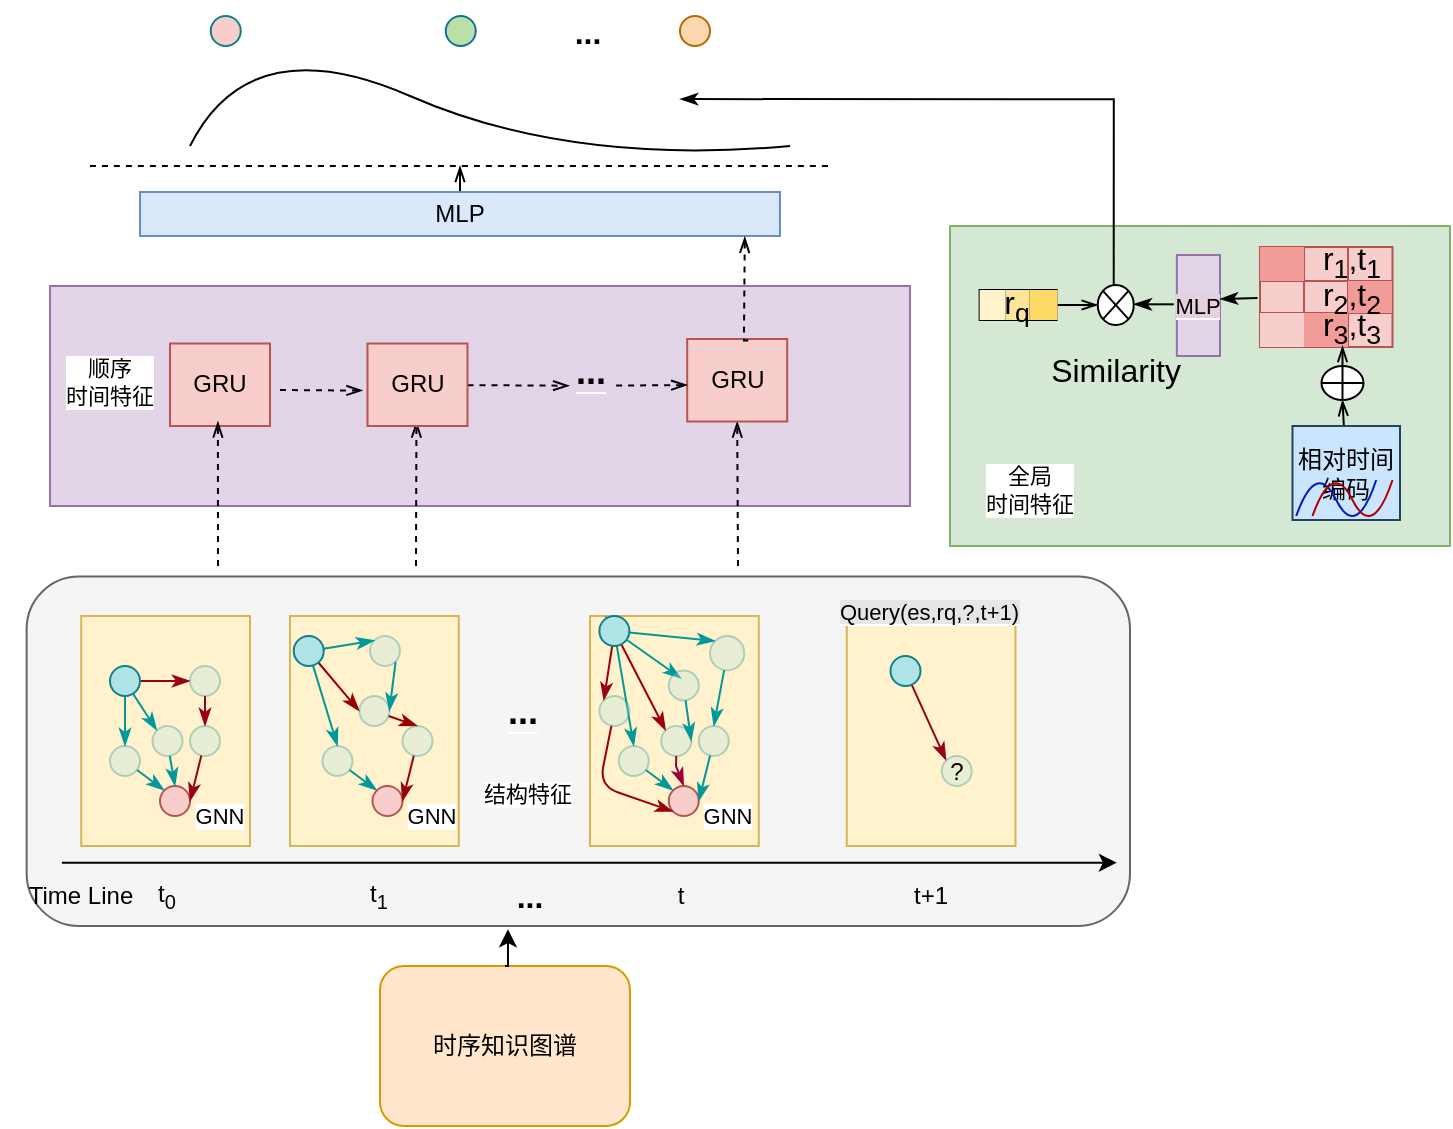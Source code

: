 <mxfile version="24.4.4" type="github">
  <diagram name="第 1 页" id="sSzg4yru0V2jtsQIOEy3">
    <mxGraphModel dx="2469" dy="1822" grid="1" gridSize="10" guides="1" tooltips="1" connect="1" arrows="1" fold="1" page="1" pageScale="1" pageWidth="827" pageHeight="1169" math="1" shadow="0">
      <root>
        <mxCell id="0" />
        <mxCell id="1" parent="0" />
        <mxCell id="cyQuYEc-j8L6qHEdlNLq-74" value="" style="rounded=0;whiteSpace=wrap;html=1;fontFamily=Helvetica;fontSize=11;labelBackgroundColor=default;fillColor=#d5e8d4;strokeColor=#82b366;" vertex="1" parent="1">
          <mxGeometry x="-700" y="-980" width="250" height="160" as="geometry" />
        </mxCell>
        <mxCell id="vXr8q9D6EJ9TZyVOwcwj-198" value="" style="rounded=1;whiteSpace=wrap;html=1;fontFamily=Helvetica;fontSize=11;labelBackgroundColor=default;strokeColor=#666666;fillColor=#f5f5f5;fontColor=#333333;" parent="1" vertex="1">
          <mxGeometry x="-1161.68" y="-804.69" width="551.68" height="174.69" as="geometry" />
        </mxCell>
        <mxCell id="vXr8q9D6EJ9TZyVOwcwj-55" value="时序知识图谱" style="rounded=1;whiteSpace=wrap;html=1;fillColor=#ffe6cc;strokeColor=#d79b00;" parent="1" vertex="1">
          <mxGeometry x="-985" y="-610" width="125" height="80" as="geometry" />
        </mxCell>
        <mxCell id="vXr8q9D6EJ9TZyVOwcwj-59" value="" style="rounded=0;whiteSpace=wrap;html=1;fillColor=#fff2cc;strokeColor=#d6b656;" parent="1" vertex="1">
          <mxGeometry x="-1134.38" y="-785" width="84.38" height="115" as="geometry" />
        </mxCell>
        <mxCell id="vXr8q9D6EJ9TZyVOwcwj-67" style="edgeStyle=orthogonalEdgeStyle;curved=1;rounded=0;orthogonalLoop=1;jettySize=auto;html=1;entryX=0.5;entryY=0;entryDx=0;entryDy=0;strokeColor=#009999;endArrow=classicThin;endFill=1;" parent="1" source="vXr8q9D6EJ9TZyVOwcwj-60" target="vXr8q9D6EJ9TZyVOwcwj-65" edge="1">
          <mxGeometry relative="1" as="geometry" />
        </mxCell>
        <mxCell id="vXr8q9D6EJ9TZyVOwcwj-73" style="edgeStyle=orthogonalEdgeStyle;curved=1;rounded=0;orthogonalLoop=1;jettySize=auto;html=1;entryX=0;entryY=0.5;entryDx=0;entryDy=0;strokeColor=#990017;align=center;verticalAlign=middle;fontFamily=Helvetica;fontSize=11;fontColor=default;labelBackgroundColor=default;endArrow=classicThin;endFill=1;" parent="1" source="vXr8q9D6EJ9TZyVOwcwj-60" target="vXr8q9D6EJ9TZyVOwcwj-64" edge="1">
          <mxGeometry relative="1" as="geometry" />
        </mxCell>
        <mxCell id="vXr8q9D6EJ9TZyVOwcwj-77" style="rounded=0;orthogonalLoop=1;jettySize=auto;html=1;entryX=0;entryY=0;entryDx=0;entryDy=0;strokeColor=#009999;align=center;verticalAlign=middle;fontFamily=Helvetica;fontSize=11;fontColor=default;labelBackgroundColor=default;endArrow=classicThin;endFill=1;" parent="1" source="vXr8q9D6EJ9TZyVOwcwj-60" target="vXr8q9D6EJ9TZyVOwcwj-76" edge="1">
          <mxGeometry relative="1" as="geometry" />
        </mxCell>
        <mxCell id="vXr8q9D6EJ9TZyVOwcwj-60" value="" style="ellipse;whiteSpace=wrap;html=1;aspect=fixed;fillColor=#b0e3e6;strokeColor=#0e8088;" parent="1" vertex="1">
          <mxGeometry x="-1120" y="-760" width="15" height="15" as="geometry" />
        </mxCell>
        <mxCell id="vXr8q9D6EJ9TZyVOwcwj-63" value="" style="ellipse;whiteSpace=wrap;html=1;aspect=fixed;fillColor=#f8cecc;strokeColor=#b85450;" parent="1" vertex="1">
          <mxGeometry x="-1095" y="-700" width="15" height="15" as="geometry" />
        </mxCell>
        <mxCell id="vXr8q9D6EJ9TZyVOwcwj-74" style="edgeStyle=orthogonalEdgeStyle;curved=1;rounded=0;orthogonalLoop=1;jettySize=auto;html=1;entryX=0.5;entryY=0;entryDx=0;entryDy=0;strokeColor=#990017;align=center;verticalAlign=middle;fontFamily=Helvetica;fontSize=11;fontColor=default;labelBackgroundColor=default;endArrow=classicThin;endFill=1;" parent="1" source="vXr8q9D6EJ9TZyVOwcwj-64" target="vXr8q9D6EJ9TZyVOwcwj-66" edge="1">
          <mxGeometry relative="1" as="geometry" />
        </mxCell>
        <mxCell id="vXr8q9D6EJ9TZyVOwcwj-64" value="" style="ellipse;whiteSpace=wrap;html=1;aspect=fixed;fillColor=#b0e3e6;strokeColor=#0e8088;opacity=30;" parent="1" vertex="1">
          <mxGeometry x="-1080" y="-760" width="15" height="15" as="geometry" />
        </mxCell>
        <mxCell id="vXr8q9D6EJ9TZyVOwcwj-72" style="rounded=0;orthogonalLoop=1;jettySize=auto;html=1;entryX=0;entryY=0;entryDx=0;entryDy=0;endArrow=classicThin;endFill=1;strokeColor=#009999;" parent="1" source="vXr8q9D6EJ9TZyVOwcwj-65" target="vXr8q9D6EJ9TZyVOwcwj-63" edge="1">
          <mxGeometry relative="1" as="geometry" />
        </mxCell>
        <mxCell id="vXr8q9D6EJ9TZyVOwcwj-65" value="" style="ellipse;whiteSpace=wrap;html=1;aspect=fixed;fillColor=#b0e3e6;strokeColor=#0e8088;opacity=30;" parent="1" vertex="1">
          <mxGeometry x="-1120" y="-720" width="15" height="15" as="geometry" />
        </mxCell>
        <mxCell id="vXr8q9D6EJ9TZyVOwcwj-75" style="rounded=0;orthogonalLoop=1;jettySize=auto;html=1;entryX=1;entryY=0.5;entryDx=0;entryDy=0;strokeColor=#990017;align=center;verticalAlign=middle;fontFamily=Helvetica;fontSize=11;fontColor=default;labelBackgroundColor=default;endArrow=classicThin;endFill=1;" parent="1" source="vXr8q9D6EJ9TZyVOwcwj-66" target="vXr8q9D6EJ9TZyVOwcwj-63" edge="1">
          <mxGeometry relative="1" as="geometry" />
        </mxCell>
        <mxCell id="vXr8q9D6EJ9TZyVOwcwj-66" value="" style="ellipse;whiteSpace=wrap;html=1;aspect=fixed;fillColor=#b0e3e6;strokeColor=#0e8088;opacity=30;" parent="1" vertex="1">
          <mxGeometry x="-1080" y="-730" width="15" height="15" as="geometry" />
        </mxCell>
        <mxCell id="vXr8q9D6EJ9TZyVOwcwj-78" style="edgeStyle=none;rounded=0;orthogonalLoop=1;jettySize=auto;html=1;entryX=0.5;entryY=0;entryDx=0;entryDy=0;strokeColor=#009999;align=center;verticalAlign=middle;fontFamily=Helvetica;fontSize=11;fontColor=default;labelBackgroundColor=default;endArrow=classicThin;endFill=1;" parent="1" source="vXr8q9D6EJ9TZyVOwcwj-76" target="vXr8q9D6EJ9TZyVOwcwj-63" edge="1">
          <mxGeometry relative="1" as="geometry" />
        </mxCell>
        <mxCell id="vXr8q9D6EJ9TZyVOwcwj-76" value="" style="ellipse;whiteSpace=wrap;html=1;aspect=fixed;fillColor=#b0e3e6;strokeColor=#0e8088;opacity=30;" parent="1" vertex="1">
          <mxGeometry x="-1098.75" y="-730" width="15" height="15" as="geometry" />
        </mxCell>
        <mxCell id="vXr8q9D6EJ9TZyVOwcwj-79" value="" style="rounded=0;whiteSpace=wrap;html=1;fillColor=#fff2cc;strokeColor=#d6b656;" parent="1" vertex="1">
          <mxGeometry x="-1030" y="-785" width="84.38" height="115" as="geometry" />
        </mxCell>
        <mxCell id="vXr8q9D6EJ9TZyVOwcwj-80" style="rounded=0;orthogonalLoop=1;jettySize=auto;html=1;entryX=0.5;entryY=0;entryDx=0;entryDy=0;strokeColor=#009999;endArrow=classicThin;endFill=1;" parent="1" source="vXr8q9D6EJ9TZyVOwcwj-83" target="vXr8q9D6EJ9TZyVOwcwj-88" edge="1">
          <mxGeometry relative="1" as="geometry" />
        </mxCell>
        <mxCell id="vXr8q9D6EJ9TZyVOwcwj-81" style="rounded=0;orthogonalLoop=1;jettySize=auto;html=1;entryX=0;entryY=0.5;entryDx=0;entryDy=0;strokeColor=#990000;align=center;verticalAlign=middle;fontFamily=Helvetica;fontSize=11;fontColor=default;labelBackgroundColor=default;endArrow=classicThin;endFill=1;" parent="1" source="vXr8q9D6EJ9TZyVOwcwj-83" target="vXr8q9D6EJ9TZyVOwcwj-86" edge="1">
          <mxGeometry relative="1" as="geometry" />
        </mxCell>
        <mxCell id="vXr8q9D6EJ9TZyVOwcwj-82" style="rounded=0;orthogonalLoop=1;jettySize=auto;html=1;entryX=0;entryY=0;entryDx=0;entryDy=0;strokeColor=#009999;align=center;verticalAlign=middle;fontFamily=Helvetica;fontSize=11;fontColor=default;labelBackgroundColor=default;endArrow=classicThin;endFill=1;" parent="1" source="vXr8q9D6EJ9TZyVOwcwj-83" target="vXr8q9D6EJ9TZyVOwcwj-92" edge="1">
          <mxGeometry relative="1" as="geometry" />
        </mxCell>
        <mxCell id="vXr8q9D6EJ9TZyVOwcwj-83" value="" style="ellipse;whiteSpace=wrap;html=1;aspect=fixed;fillColor=#b0e3e6;strokeColor=#0e8088;" parent="1" vertex="1">
          <mxGeometry x="-1028.13" y="-775" width="15" height="15" as="geometry" />
        </mxCell>
        <mxCell id="vXr8q9D6EJ9TZyVOwcwj-84" value="" style="ellipse;whiteSpace=wrap;html=1;aspect=fixed;fillColor=#f8cecc;strokeColor=#b85450;" parent="1" vertex="1">
          <mxGeometry x="-988.75" y="-700" width="15" height="15" as="geometry" />
        </mxCell>
        <mxCell id="vXr8q9D6EJ9TZyVOwcwj-85" style="rounded=0;orthogonalLoop=1;jettySize=auto;html=1;entryX=0.5;entryY=0;entryDx=0;entryDy=0;strokeColor=#990000;align=center;verticalAlign=middle;fontFamily=Helvetica;fontSize=11;fontColor=default;labelBackgroundColor=default;endArrow=classicThin;endFill=1;" parent="1" source="vXr8q9D6EJ9TZyVOwcwj-86" target="vXr8q9D6EJ9TZyVOwcwj-90" edge="1">
          <mxGeometry relative="1" as="geometry" />
        </mxCell>
        <mxCell id="vXr8q9D6EJ9TZyVOwcwj-86" value="" style="ellipse;whiteSpace=wrap;html=1;aspect=fixed;fillColor=#b0e3e6;strokeColor=#0e8088;opacity=30;" parent="1" vertex="1">
          <mxGeometry x="-995.31" y="-745" width="15" height="15" as="geometry" />
        </mxCell>
        <mxCell id="vXr8q9D6EJ9TZyVOwcwj-87" style="rounded=0;orthogonalLoop=1;jettySize=auto;html=1;entryX=0;entryY=0;entryDx=0;entryDy=0;endArrow=classicThin;endFill=1;strokeColor=#009999;" parent="1" source="vXr8q9D6EJ9TZyVOwcwj-88" target="vXr8q9D6EJ9TZyVOwcwj-84" edge="1">
          <mxGeometry relative="1" as="geometry" />
        </mxCell>
        <mxCell id="vXr8q9D6EJ9TZyVOwcwj-88" value="" style="ellipse;whiteSpace=wrap;html=1;aspect=fixed;fillColor=#b0e3e6;strokeColor=#0e8088;opacity=30;" parent="1" vertex="1">
          <mxGeometry x="-1013.75" y="-720" width="15" height="15" as="geometry" />
        </mxCell>
        <mxCell id="vXr8q9D6EJ9TZyVOwcwj-89" style="rounded=0;orthogonalLoop=1;jettySize=auto;html=1;entryX=1;entryY=0.5;entryDx=0;entryDy=0;strokeColor=#990008;align=center;verticalAlign=middle;fontFamily=Helvetica;fontSize=11;fontColor=default;labelBackgroundColor=default;endArrow=classicThin;endFill=1;" parent="1" source="vXr8q9D6EJ9TZyVOwcwj-90" target="vXr8q9D6EJ9TZyVOwcwj-84" edge="1">
          <mxGeometry relative="1" as="geometry" />
        </mxCell>
        <mxCell id="vXr8q9D6EJ9TZyVOwcwj-90" value="" style="ellipse;whiteSpace=wrap;html=1;aspect=fixed;fillColor=#b0e3e6;strokeColor=#0e8088;opacity=30;" parent="1" vertex="1">
          <mxGeometry x="-973.75" y="-730" width="15" height="15" as="geometry" />
        </mxCell>
        <mxCell id="vXr8q9D6EJ9TZyVOwcwj-94" style="rounded=0;orthogonalLoop=1;jettySize=auto;html=1;entryX=1;entryY=0.5;entryDx=0;entryDy=0;strokeColor=#009999;align=center;verticalAlign=middle;fontFamily=Helvetica;fontSize=11;fontColor=default;labelBackgroundColor=default;endArrow=classicThin;endFill=1;exitX=1;exitY=1;exitDx=0;exitDy=0;" parent="1" source="vXr8q9D6EJ9TZyVOwcwj-92" target="vXr8q9D6EJ9TZyVOwcwj-86" edge="1">
          <mxGeometry relative="1" as="geometry">
            <mxPoint x="-970" y="-770" as="sourcePoint" />
          </mxGeometry>
        </mxCell>
        <mxCell id="vXr8q9D6EJ9TZyVOwcwj-92" value="" style="ellipse;whiteSpace=wrap;html=1;aspect=fixed;fillColor=#b0e3e6;strokeColor=#0e8088;opacity=30;" parent="1" vertex="1">
          <mxGeometry x="-990.0" y="-775" width="15" height="15" as="geometry" />
        </mxCell>
        <mxCell id="vXr8q9D6EJ9TZyVOwcwj-95" value="" style="rounded=0;whiteSpace=wrap;html=1;fillColor=#fff2cc;strokeColor=#d6b656;" parent="1" vertex="1">
          <mxGeometry x="-880" y="-785" width="84.38" height="115" as="geometry" />
        </mxCell>
        <mxCell id="vXr8q9D6EJ9TZyVOwcwj-96" style="rounded=0;orthogonalLoop=1;jettySize=auto;html=1;entryX=0.5;entryY=0;entryDx=0;entryDy=0;strokeColor=#009999;endArrow=classicThin;endFill=1;" parent="1" source="vXr8q9D6EJ9TZyVOwcwj-99" target="vXr8q9D6EJ9TZyVOwcwj-104" edge="1">
          <mxGeometry relative="1" as="geometry" />
        </mxCell>
        <mxCell id="vXr8q9D6EJ9TZyVOwcwj-97" style="rounded=0;orthogonalLoop=1;jettySize=auto;html=1;strokeColor=#009999;align=center;verticalAlign=middle;fontFamily=Helvetica;fontSize=11;fontColor=default;labelBackgroundColor=default;endArrow=classicThin;endFill=1;" parent="1" source="vXr8q9D6EJ9TZyVOwcwj-99" target="vXr8q9D6EJ9TZyVOwcwj-95" edge="1">
          <mxGeometry relative="1" as="geometry" />
        </mxCell>
        <mxCell id="vXr8q9D6EJ9TZyVOwcwj-98" style="rounded=0;orthogonalLoop=1;jettySize=auto;html=1;entryX=0;entryY=0;entryDx=0;entryDy=0;strokeColor=#990008;align=center;verticalAlign=middle;fontFamily=Helvetica;fontSize=11;fontColor=default;labelBackgroundColor=default;endArrow=classicThin;endFill=1;" parent="1" source="vXr8q9D6EJ9TZyVOwcwj-99" target="vXr8q9D6EJ9TZyVOwcwj-108" edge="1">
          <mxGeometry relative="1" as="geometry" />
        </mxCell>
        <mxCell id="vXr8q9D6EJ9TZyVOwcwj-111" style="edgeStyle=none;rounded=0;orthogonalLoop=1;jettySize=auto;html=1;entryX=0;entryY=0;entryDx=0;entryDy=0;strokeColor=#990017;align=center;verticalAlign=middle;fontFamily=Helvetica;fontSize=11;fontColor=default;labelBackgroundColor=default;endArrow=classicThin;endFill=1;" parent="1" source="vXr8q9D6EJ9TZyVOwcwj-99" target="vXr8q9D6EJ9TZyVOwcwj-110" edge="1">
          <mxGeometry relative="1" as="geometry" />
        </mxCell>
        <mxCell id="vXr8q9D6EJ9TZyVOwcwj-112" style="edgeStyle=none;rounded=0;orthogonalLoop=1;jettySize=auto;html=1;entryX=0;entryY=0;entryDx=0;entryDy=0;strokeColor=#009999;align=center;verticalAlign=middle;fontFamily=Helvetica;fontSize=11;fontColor=default;labelBackgroundColor=default;endArrow=classicThin;endFill=1;" parent="1" source="vXr8q9D6EJ9TZyVOwcwj-99" target="vXr8q9D6EJ9TZyVOwcwj-102" edge="1">
          <mxGeometry relative="1" as="geometry" />
        </mxCell>
        <mxCell id="vXr8q9D6EJ9TZyVOwcwj-114" style="edgeStyle=none;rounded=0;orthogonalLoop=1;jettySize=auto;html=1;entryX=0;entryY=0;entryDx=0;entryDy=0;strokeColor=#009999;align=center;verticalAlign=middle;fontFamily=Helvetica;fontSize=11;fontColor=default;labelBackgroundColor=default;endArrow=classicThin;endFill=1;" parent="1" source="vXr8q9D6EJ9TZyVOwcwj-99" edge="1">
          <mxGeometry relative="1" as="geometry">
            <mxPoint x="-834.42" y="-753.8" as="targetPoint" />
          </mxGeometry>
        </mxCell>
        <mxCell id="vXr8q9D6EJ9TZyVOwcwj-99" value="" style="ellipse;whiteSpace=wrap;html=1;aspect=fixed;fillColor=#b0e3e6;strokeColor=#0e8088;" parent="1" vertex="1">
          <mxGeometry x="-875.31" y="-785" width="15" height="15" as="geometry" />
        </mxCell>
        <mxCell id="vXr8q9D6EJ9TZyVOwcwj-100" value="" style="ellipse;whiteSpace=wrap;html=1;aspect=fixed;fillColor=#f8cecc;strokeColor=#b85450;" parent="1" vertex="1">
          <mxGeometry x="-840.62" y="-700" width="15" height="15" as="geometry" />
        </mxCell>
        <mxCell id="vXr8q9D6EJ9TZyVOwcwj-101" style="rounded=0;orthogonalLoop=1;jettySize=auto;html=1;entryX=0.5;entryY=0;entryDx=0;entryDy=0;strokeColor=#009999;align=center;verticalAlign=middle;fontFamily=Helvetica;fontSize=11;fontColor=default;labelBackgroundColor=default;endArrow=classicThin;endFill=1;" parent="1" source="vXr8q9D6EJ9TZyVOwcwj-102" target="vXr8q9D6EJ9TZyVOwcwj-106" edge="1">
          <mxGeometry relative="1" as="geometry" />
        </mxCell>
        <mxCell id="vXr8q9D6EJ9TZyVOwcwj-102" value="" style="ellipse;whiteSpace=wrap;html=1;aspect=fixed;fillColor=#b0e3e6;strokeColor=#0e8088;opacity=30;" parent="1" vertex="1">
          <mxGeometry x="-820" y="-775" width="17.19" height="17.19" as="geometry" />
        </mxCell>
        <mxCell id="vXr8q9D6EJ9TZyVOwcwj-103" style="rounded=0;orthogonalLoop=1;jettySize=auto;html=1;entryX=0;entryY=0;entryDx=0;entryDy=0;endArrow=classicThin;endFill=1;strokeColor=#009999;" parent="1" source="vXr8q9D6EJ9TZyVOwcwj-104" target="vXr8q9D6EJ9TZyVOwcwj-100" edge="1">
          <mxGeometry relative="1" as="geometry" />
        </mxCell>
        <mxCell id="vXr8q9D6EJ9TZyVOwcwj-104" value="" style="ellipse;whiteSpace=wrap;html=1;aspect=fixed;fillColor=#b0e3e6;strokeColor=#0e8088;opacity=30;" parent="1" vertex="1">
          <mxGeometry x="-865.62" y="-720" width="15" height="15" as="geometry" />
        </mxCell>
        <mxCell id="vXr8q9D6EJ9TZyVOwcwj-105" style="rounded=0;orthogonalLoop=1;jettySize=auto;html=1;entryX=1;entryY=0.5;entryDx=0;entryDy=0;strokeColor=#009999;align=center;verticalAlign=middle;fontFamily=Helvetica;fontSize=11;fontColor=default;labelBackgroundColor=default;endArrow=classicThin;endFill=1;" parent="1" source="vXr8q9D6EJ9TZyVOwcwj-106" target="vXr8q9D6EJ9TZyVOwcwj-100" edge="1">
          <mxGeometry relative="1" as="geometry" />
        </mxCell>
        <mxCell id="vXr8q9D6EJ9TZyVOwcwj-106" value="" style="ellipse;whiteSpace=wrap;html=1;aspect=fixed;fillColor=#b0e3e6;strokeColor=#0e8088;opacity=30;" parent="1" vertex="1">
          <mxGeometry x="-825.62" y="-730" width="15" height="15" as="geometry" />
        </mxCell>
        <mxCell id="vXr8q9D6EJ9TZyVOwcwj-107" style="edgeStyle=none;rounded=0;orthogonalLoop=1;jettySize=auto;html=1;entryX=0.5;entryY=0;entryDx=0;entryDy=0;strokeColor=#990036;align=center;verticalAlign=middle;fontFamily=Helvetica;fontSize=11;fontColor=default;labelBackgroundColor=default;endArrow=classicThin;endFill=1;" parent="1" source="vXr8q9D6EJ9TZyVOwcwj-108" target="vXr8q9D6EJ9TZyVOwcwj-100" edge="1">
          <mxGeometry relative="1" as="geometry">
            <Array as="points">
              <mxPoint x="-837" y="-710" />
            </Array>
          </mxGeometry>
        </mxCell>
        <mxCell id="vXr8q9D6EJ9TZyVOwcwj-108" value="" style="ellipse;whiteSpace=wrap;html=1;aspect=fixed;fillColor=#b0e3e6;strokeColor=#0e8088;opacity=30;" parent="1" vertex="1">
          <mxGeometry x="-844.37" y="-730" width="15" height="15" as="geometry" />
        </mxCell>
        <mxCell id="vXr8q9D6EJ9TZyVOwcwj-115" style="edgeStyle=none;rounded=0;orthogonalLoop=1;jettySize=auto;html=1;entryX=1;entryY=0.5;entryDx=0;entryDy=0;strokeColor=#009999;align=center;verticalAlign=middle;fontFamily=Helvetica;fontSize=11;fontColor=default;labelBackgroundColor=default;endArrow=classicThin;endFill=1;" parent="1" target="vXr8q9D6EJ9TZyVOwcwj-108" edge="1">
          <mxGeometry relative="1" as="geometry">
            <mxPoint x="-832.218" y="-742.864" as="sourcePoint" />
          </mxGeometry>
        </mxCell>
        <mxCell id="vXr8q9D6EJ9TZyVOwcwj-116" style="edgeStyle=none;rounded=1;orthogonalLoop=1;jettySize=auto;html=1;entryX=0;entryY=1;entryDx=0;entryDy=0;strokeColor=#990008;align=center;verticalAlign=middle;fontFamily=Helvetica;fontSize=11;fontColor=default;labelBackgroundColor=default;endArrow=classicThin;endFill=1;curved=0;" parent="1" source="vXr8q9D6EJ9TZyVOwcwj-110" target="vXr8q9D6EJ9TZyVOwcwj-100" edge="1">
          <mxGeometry relative="1" as="geometry">
            <Array as="points">
              <mxPoint x="-875.31" y="-700" />
            </Array>
          </mxGeometry>
        </mxCell>
        <mxCell id="vXr8q9D6EJ9TZyVOwcwj-110" value="" style="ellipse;whiteSpace=wrap;html=1;aspect=fixed;fillColor=#b0e3e6;strokeColor=#0e8088;opacity=30;" parent="1" vertex="1">
          <mxGeometry x="-875.31" y="-745" width="15" height="15" as="geometry" />
        </mxCell>
        <mxCell id="vXr8q9D6EJ9TZyVOwcwj-138" value="" style="ellipse;whiteSpace=wrap;html=1;aspect=fixed;fillColor=#b0e3e6;strokeColor=#0e8088;opacity=30;" parent="1" vertex="1">
          <mxGeometry x="-840.62" y="-757.81" width="15" height="15" as="geometry" />
        </mxCell>
        <mxCell id="vXr8q9D6EJ9TZyVOwcwj-148" value="&lt;b&gt;&lt;font style=&quot;font-size: 18px; background-color: rgb(245, 245, 245);&quot;&gt;...&lt;/font&gt;&lt;/b&gt;" style="text;html=1;align=center;verticalAlign=middle;resizable=0;points=[];autosize=1;strokeColor=none;fillColor=none;fontFamily=Helvetica;fontSize=11;fontColor=default;labelBackgroundColor=default;" parent="1" vertex="1">
          <mxGeometry x="-933.75" y="-757.5" width="40" height="40" as="geometry" />
        </mxCell>
        <mxCell id="vXr8q9D6EJ9TZyVOwcwj-150" value="" style="rounded=0;whiteSpace=wrap;html=1;fillColor=#e1d5e7;strokeColor=#9673a6;" parent="1" vertex="1">
          <mxGeometry x="-1150" y="-950" width="430" height="110" as="geometry" />
        </mxCell>
        <mxCell id="vXr8q9D6EJ9TZyVOwcwj-151" value="" style="shape=table;startSize=0;container=1;collapsible=0;childLayout=tableLayout;fontSize=16;fillColor=#f8cecc;strokeColor=#b85450;" parent="1" vertex="1">
          <mxGeometry x="-545" y="-969.5" width="66.25" height="50" as="geometry" />
        </mxCell>
        <mxCell id="vXr8q9D6EJ9TZyVOwcwj-152" value="" style="shape=tableRow;horizontal=0;startSize=0;swimlaneHead=0;swimlaneBody=0;strokeColor=inherit;top=0;left=0;bottom=0;right=0;collapsible=0;dropTarget=0;fillColor=none;points=[[0,0.5],[1,0.5]];portConstraint=eastwest;fontSize=16;" parent="vXr8q9D6EJ9TZyVOwcwj-151" vertex="1">
          <mxGeometry width="66.25" height="17" as="geometry" />
        </mxCell>
        <mxCell id="vXr8q9D6EJ9TZyVOwcwj-153" value="" style="shape=partialRectangle;html=1;whiteSpace=wrap;connectable=0;strokeColor=#b85450;overflow=hidden;fillColor=#F19C99;top=0;left=0;bottom=0;right=0;pointerEvents=1;fontSize=16;" parent="vXr8q9D6EJ9TZyVOwcwj-152" vertex="1">
          <mxGeometry width="22" height="17" as="geometry">
            <mxRectangle width="22" height="17" as="alternateBounds" />
          </mxGeometry>
        </mxCell>
        <mxCell id="vXr8q9D6EJ9TZyVOwcwj-154" value="" style="shape=partialRectangle;html=1;whiteSpace=wrap;connectable=0;strokeColor=inherit;overflow=hidden;fillColor=none;top=0;left=0;bottom=0;right=0;pointerEvents=1;fontSize=16;" parent="vXr8q9D6EJ9TZyVOwcwj-152" vertex="1">
          <mxGeometry x="22" width="22" height="17" as="geometry">
            <mxRectangle width="22" height="17" as="alternateBounds" />
          </mxGeometry>
        </mxCell>
        <mxCell id="vXr8q9D6EJ9TZyVOwcwj-155" value="" style="shape=partialRectangle;html=1;whiteSpace=wrap;connectable=0;strokeColor=inherit;overflow=hidden;fillColor=none;top=0;left=0;bottom=0;right=0;pointerEvents=1;fontSize=16;opacity=40;" parent="vXr8q9D6EJ9TZyVOwcwj-152" vertex="1">
          <mxGeometry x="44" width="22" height="17" as="geometry">
            <mxRectangle width="22" height="17" as="alternateBounds" />
          </mxGeometry>
        </mxCell>
        <mxCell id="vXr8q9D6EJ9TZyVOwcwj-156" value="" style="shape=tableRow;horizontal=0;startSize=0;swimlaneHead=0;swimlaneBody=0;strokeColor=inherit;top=0;left=0;bottom=0;right=0;collapsible=0;dropTarget=0;fillColor=none;points=[[0,0.5],[1,0.5]];portConstraint=eastwest;fontSize=16;" parent="vXr8q9D6EJ9TZyVOwcwj-151" vertex="1">
          <mxGeometry y="17" width="66.25" height="16" as="geometry" />
        </mxCell>
        <mxCell id="vXr8q9D6EJ9TZyVOwcwj-157" value="" style="shape=partialRectangle;html=1;whiteSpace=wrap;connectable=0;strokeColor=inherit;overflow=hidden;fillColor=none;top=0;left=0;bottom=0;right=0;pointerEvents=1;fontSize=16;" parent="vXr8q9D6EJ9TZyVOwcwj-156" vertex="1">
          <mxGeometry width="22" height="16" as="geometry">
            <mxRectangle width="22" height="16" as="alternateBounds" />
          </mxGeometry>
        </mxCell>
        <mxCell id="vXr8q9D6EJ9TZyVOwcwj-158" value="" style="shape=partialRectangle;html=1;whiteSpace=wrap;connectable=0;strokeColor=inherit;overflow=hidden;fillColor=none;top=0;left=0;bottom=0;right=0;pointerEvents=1;fontSize=16;" parent="vXr8q9D6EJ9TZyVOwcwj-156" vertex="1">
          <mxGeometry x="22" width="22" height="16" as="geometry">
            <mxRectangle width="22" height="16" as="alternateBounds" />
          </mxGeometry>
        </mxCell>
        <mxCell id="vXr8q9D6EJ9TZyVOwcwj-159" value="" style="shape=partialRectangle;html=1;whiteSpace=wrap;connectable=0;strokeColor=inherit;overflow=hidden;fillColor=#F19C99;top=0;left=0;bottom=0;right=0;pointerEvents=1;fontSize=16;" parent="vXr8q9D6EJ9TZyVOwcwj-156" vertex="1">
          <mxGeometry x="44" width="22" height="16" as="geometry">
            <mxRectangle width="22" height="16" as="alternateBounds" />
          </mxGeometry>
        </mxCell>
        <mxCell id="vXr8q9D6EJ9TZyVOwcwj-160" value="" style="shape=tableRow;horizontal=0;startSize=0;swimlaneHead=0;swimlaneBody=0;strokeColor=inherit;top=0;left=0;bottom=0;right=0;collapsible=0;dropTarget=0;fillColor=none;points=[[0,0.5],[1,0.5]];portConstraint=eastwest;fontSize=16;" parent="vXr8q9D6EJ9TZyVOwcwj-151" vertex="1">
          <mxGeometry y="33" width="66.25" height="17" as="geometry" />
        </mxCell>
        <mxCell id="vXr8q9D6EJ9TZyVOwcwj-161" value="" style="shape=partialRectangle;html=1;whiteSpace=wrap;connectable=0;strokeColor=inherit;overflow=hidden;fillColor=#F8CECC;top=0;left=0;bottom=0;right=0;pointerEvents=1;fontSize=16;" parent="vXr8q9D6EJ9TZyVOwcwj-160" vertex="1">
          <mxGeometry width="22" height="17" as="geometry">
            <mxRectangle width="22" height="17" as="alternateBounds" />
          </mxGeometry>
        </mxCell>
        <mxCell id="vXr8q9D6EJ9TZyVOwcwj-162" value="" style="shape=partialRectangle;html=1;whiteSpace=wrap;connectable=0;strokeColor=inherit;overflow=hidden;fillColor=#F19C99;top=0;left=0;bottom=0;right=0;pointerEvents=1;fontSize=16;" parent="vXr8q9D6EJ9TZyVOwcwj-160" vertex="1">
          <mxGeometry x="22" width="22" height="17" as="geometry">
            <mxRectangle width="22" height="17" as="alternateBounds" />
          </mxGeometry>
        </mxCell>
        <mxCell id="vXr8q9D6EJ9TZyVOwcwj-163" value="" style="shape=partialRectangle;html=1;whiteSpace=wrap;connectable=0;strokeColor=inherit;overflow=hidden;fillColor=none;top=0;left=0;bottom=0;right=0;pointerEvents=1;fontSize=16;" parent="vXr8q9D6EJ9TZyVOwcwj-160" vertex="1">
          <mxGeometry x="44" width="22" height="17" as="geometry">
            <mxRectangle width="22" height="17" as="alternateBounds" />
          </mxGeometry>
        </mxCell>
        <mxCell id="cyQuYEc-j8L6qHEdlNLq-61" style="edgeStyle=none;rounded=0;orthogonalLoop=1;jettySize=auto;html=1;entryX=0;entryY=0.5;entryDx=0;entryDy=0;strokeColor=default;align=center;verticalAlign=middle;fontFamily=Helvetica;fontSize=11;fontColor=default;labelBackgroundColor=default;endArrow=openThin;endFill=0;" edge="1" parent="1" source="vXr8q9D6EJ9TZyVOwcwj-164" target="vXr8q9D6EJ9TZyVOwcwj-169">
          <mxGeometry relative="1" as="geometry" />
        </mxCell>
        <mxCell id="vXr8q9D6EJ9TZyVOwcwj-164" value="" style="shape=table;startSize=0;container=1;collapsible=0;childLayout=tableLayout;fontSize=16;" parent="1" vertex="1">
          <mxGeometry x="-685.19" y="-948" width="38.5" height="15" as="geometry" />
        </mxCell>
        <mxCell id="vXr8q9D6EJ9TZyVOwcwj-165" value="" style="shape=tableRow;horizontal=0;startSize=0;swimlaneHead=0;swimlaneBody=0;strokeColor=inherit;top=0;left=0;bottom=0;right=0;collapsible=0;dropTarget=0;fillColor=none;points=[[0,0.5],[1,0.5]];portConstraint=eastwest;fontSize=16;" parent="vXr8q9D6EJ9TZyVOwcwj-164" vertex="1">
          <mxGeometry width="38.5" height="15" as="geometry" />
        </mxCell>
        <mxCell id="vXr8q9D6EJ9TZyVOwcwj-166" value="" style="shape=partialRectangle;html=1;whiteSpace=wrap;connectable=0;strokeColor=#d6b656;overflow=hidden;fillColor=#fff2cc;top=0;left=0;bottom=0;right=0;pointerEvents=1;fontSize=16;" parent="vXr8q9D6EJ9TZyVOwcwj-165" vertex="1">
          <mxGeometry width="13" height="15" as="geometry">
            <mxRectangle width="13" height="15" as="alternateBounds" />
          </mxGeometry>
        </mxCell>
        <mxCell id="vXr8q9D6EJ9TZyVOwcwj-167" value="" style="shape=partialRectangle;html=1;whiteSpace=wrap;connectable=0;strokeColor=#d6b656;overflow=hidden;fillColor=#FFE599;top=0;left=0;bottom=0;right=0;pointerEvents=1;fontSize=16;" parent="vXr8q9D6EJ9TZyVOwcwj-165" vertex="1">
          <mxGeometry x="13" width="12" height="15" as="geometry">
            <mxRectangle width="12" height="15" as="alternateBounds" />
          </mxGeometry>
        </mxCell>
        <mxCell id="vXr8q9D6EJ9TZyVOwcwj-168" value="" style="shape=partialRectangle;html=1;whiteSpace=wrap;connectable=0;strokeColor=#d6b656;overflow=hidden;fillColor=#FFD966;top=0;left=0;bottom=0;right=0;pointerEvents=1;fontSize=16;" parent="vXr8q9D6EJ9TZyVOwcwj-165" vertex="1">
          <mxGeometry x="25" width="14" height="15" as="geometry">
            <mxRectangle width="14" height="15" as="alternateBounds" />
          </mxGeometry>
        </mxCell>
        <mxCell id="vXr8q9D6EJ9TZyVOwcwj-169" value="" style="shape=sumEllipse;perimeter=ellipsePerimeter;whiteSpace=wrap;html=1;backgroundOutline=1;" parent="1" vertex="1">
          <mxGeometry x="-626.13" y="-950.5" width="18" height="20" as="geometry" />
        </mxCell>
        <mxCell id="vXr8q9D6EJ9TZyVOwcwj-171" value="r&lt;sub&gt;1&lt;/sub&gt;,t&lt;sub&gt;1&lt;/sub&gt;" style="text;html=1;align=center;verticalAlign=middle;whiteSpace=wrap;rounded=0;fontSize=16;" parent="1" vertex="1">
          <mxGeometry x="-523.75" y="-976.5" width="50" height="28.5" as="geometry" />
        </mxCell>
        <mxCell id="vXr8q9D6EJ9TZyVOwcwj-172" value="r&lt;sub&gt;2&lt;/sub&gt;,t&lt;sub&gt;2&lt;/sub&gt;" style="text;html=1;align=center;verticalAlign=middle;whiteSpace=wrap;rounded=0;fontSize=16;" parent="1" vertex="1">
          <mxGeometry x="-528.75" y="-959.5" width="60" height="30" as="geometry" />
        </mxCell>
        <mxCell id="vXr8q9D6EJ9TZyVOwcwj-173" value="r&lt;sub&gt;3&lt;/sub&gt;,t&lt;sub&gt;3&lt;/sub&gt;" style="text;html=1;align=center;verticalAlign=middle;whiteSpace=wrap;rounded=0;fontSize=16;" parent="1" vertex="1">
          <mxGeometry x="-528.75" y="-944.5" width="60" height="30" as="geometry" />
        </mxCell>
        <mxCell id="vXr8q9D6EJ9TZyVOwcwj-174" value="r&lt;sub&gt;q&lt;/sub&gt;" style="text;html=1;align=center;verticalAlign=middle;whiteSpace=wrap;rounded=0;fontSize=16;" parent="1" vertex="1">
          <mxGeometry x="-690.0" y="-951.37" width="46.56" height="21.75" as="geometry" />
        </mxCell>
        <mxCell id="vXr8q9D6EJ9TZyVOwcwj-182" value="" style="endArrow=none;html=1;rounded=0;fontSize=12;startSize=8;endSize=8;curved=1;" parent="1" edge="1">
          <mxGeometry width="50" height="50" relative="1" as="geometry">
            <mxPoint x="-1080.0" y="-1020" as="sourcePoint" />
            <mxPoint x="-780" y="-1020" as="targetPoint" />
            <Array as="points">
              <mxPoint x="-1050.0" y="-1080" />
              <mxPoint x="-890" y="-1010" />
            </Array>
          </mxGeometry>
        </mxCell>
        <mxCell id="vXr8q9D6EJ9TZyVOwcwj-183" value="" style="endArrow=none;dashed=1;html=1;rounded=0;fontSize=12;startSize=8;endSize=8;curved=1;" parent="1" edge="1">
          <mxGeometry width="50" height="50" relative="1" as="geometry">
            <mxPoint x="-1130" y="-1010" as="sourcePoint" />
            <mxPoint x="-760" y="-1010" as="targetPoint" />
          </mxGeometry>
        </mxCell>
        <mxCell id="vXr8q9D6EJ9TZyVOwcwj-185" style="edgeStyle=none;curved=1;rounded=0;orthogonalLoop=1;jettySize=auto;html=1;exitX=1;exitY=0.25;exitDx=0;exitDy=0;fontSize=12;startSize=8;endSize=8;" parent="1" source="vXr8q9D6EJ9TZyVOwcwj-174" target="vXr8q9D6EJ9TZyVOwcwj-174" edge="1">
          <mxGeometry relative="1" as="geometry" />
        </mxCell>
        <mxCell id="vXr8q9D6EJ9TZyVOwcwj-187" value="" style="ellipse;whiteSpace=wrap;html=1;aspect=fixed;fillColor=#B9E0A5;strokeColor=#10739e;" parent="1" vertex="1">
          <mxGeometry x="-952.13" y="-1085" width="15" height="15" as="geometry" />
        </mxCell>
        <mxCell id="vXr8q9D6EJ9TZyVOwcwj-188" value="" style="ellipse;whiteSpace=wrap;html=1;aspect=fixed;fillColor=#fad7ac;strokeColor=#b46504;" parent="1" vertex="1">
          <mxGeometry x="-835.0" y="-1085" width="15" height="15" as="geometry" />
        </mxCell>
        <mxCell id="vXr8q9D6EJ9TZyVOwcwj-189" value="" style="ellipse;whiteSpace=wrap;html=1;aspect=fixed;fillColor=#F8CECC;strokeColor=#0e8088;" parent="1" vertex="1">
          <mxGeometry x="-1069.63" y="-1085" width="15" height="15" as="geometry" />
        </mxCell>
        <mxCell id="vXr8q9D6EJ9TZyVOwcwj-190" value="&lt;b&gt;...&lt;/b&gt;" style="text;html=1;align=center;verticalAlign=middle;whiteSpace=wrap;rounded=0;fontSize=16;" parent="1" vertex="1">
          <mxGeometry x="-911.25" y="-1092.5" width="60" height="30" as="geometry" />
        </mxCell>
        <mxCell id="vXr8q9D6EJ9TZyVOwcwj-191" value="Similarity" style="text;html=1;align=center;verticalAlign=middle;whiteSpace=wrap;rounded=0;fontSize=16;" parent="1" vertex="1">
          <mxGeometry x="-639.16" y="-918" width="44.06" height="20" as="geometry" />
        </mxCell>
        <mxCell id="vXr8q9D6EJ9TZyVOwcwj-193" value="GNN" style="text;html=1;align=center;verticalAlign=middle;whiteSpace=wrap;rounded=0;fontFamily=Helvetica;fontSize=11;fontColor=default;labelBackgroundColor=default;" parent="1" vertex="1">
          <mxGeometry x="-1095" y="-700" width="60" height="30" as="geometry" />
        </mxCell>
        <mxCell id="vXr8q9D6EJ9TZyVOwcwj-194" value="GNN" style="text;html=1;align=center;verticalAlign=middle;whiteSpace=wrap;rounded=0;fontFamily=Helvetica;fontSize=11;fontColor=default;labelBackgroundColor=default;" parent="1" vertex="1">
          <mxGeometry x="-988.75" y="-700" width="60" height="30" as="geometry" />
        </mxCell>
        <mxCell id="vXr8q9D6EJ9TZyVOwcwj-195" value="GNN" style="text;html=1;align=center;verticalAlign=middle;whiteSpace=wrap;rounded=0;fontFamily=Helvetica;fontSize=11;fontColor=default;labelBackgroundColor=default;" parent="1" vertex="1">
          <mxGeometry x="-841.4" y="-700" width="60" height="30" as="geometry" />
        </mxCell>
        <mxCell id="vXr8q9D6EJ9TZyVOwcwj-197" value="" style="endArrow=classic;html=1;rounded=0;strokeColor=#000000;align=center;verticalAlign=middle;fontFamily=Helvetica;fontSize=11;fontColor=default;labelBackgroundColor=default;entryX=0.316;entryY=1.053;entryDx=0;entryDy=0;entryPerimeter=0;jumpSize=0;exitX=0.5;exitY=0;exitDx=0;exitDy=0;edgeStyle=orthogonalEdgeStyle;" parent="1" source="vXr8q9D6EJ9TZyVOwcwj-55" edge="1" target="vXr8q9D6EJ9TZyVOwcwj-214">
          <mxGeometry width="50" height="50" relative="1" as="geometry">
            <mxPoint x="-920" y="-610" as="sourcePoint" />
            <mxPoint x="-1033" y="-660" as="targetPoint" />
          </mxGeometry>
        </mxCell>
        <mxCell id="vXr8q9D6EJ9TZyVOwcwj-208" value="" style="endArrow=classic;html=1;rounded=0;" parent="1" edge="1">
          <mxGeometry width="50" height="50" relative="1" as="geometry">
            <mxPoint x="-1144.06" y="-661.67" as="sourcePoint" />
            <mxPoint x="-616.56" y="-661.67" as="targetPoint" />
          </mxGeometry>
        </mxCell>
        <mxCell id="vXr8q9D6EJ9TZyVOwcwj-209" value="Time Line" style="text;html=1;align=center;verticalAlign=middle;resizable=0;points=[];autosize=1;strokeColor=none;fillColor=none;" parent="1" vertex="1">
          <mxGeometry x="-1175" y="-660" width="80" height="30" as="geometry" />
        </mxCell>
        <mxCell id="vXr8q9D6EJ9TZyVOwcwj-210" value="t&lt;sub&gt;0&lt;/sub&gt;" style="text;html=1;align=center;verticalAlign=middle;resizable=0;points=[];autosize=1;strokeColor=none;fillColor=none;" parent="1" vertex="1">
          <mxGeometry x="-1107.5" y="-660" width="30" height="30" as="geometry" />
        </mxCell>
        <mxCell id="vXr8q9D6EJ9TZyVOwcwj-211" value="t&lt;sub&gt;1&lt;/sub&gt;" style="text;html=1;align=center;verticalAlign=middle;resizable=0;points=[];autosize=1;strokeColor=none;fillColor=none;" parent="1" vertex="1">
          <mxGeometry x="-1001.25" y="-660" width="30" height="30" as="geometry" />
        </mxCell>
        <mxCell id="vXr8q9D6EJ9TZyVOwcwj-212" value="t" style="text;html=1;align=center;verticalAlign=middle;resizable=0;points=[];autosize=1;strokeColor=none;fillColor=none;" parent="1" vertex="1">
          <mxGeometry x="-850" y="-660" width="30" height="30" as="geometry" />
        </mxCell>
        <mxCell id="vXr8q9D6EJ9TZyVOwcwj-213" value="t+1" style="text;html=1;align=center;verticalAlign=middle;resizable=0;points=[];autosize=1;strokeColor=none;fillColor=none;" parent="1" vertex="1">
          <mxGeometry x="-730" y="-660" width="40" height="30" as="geometry" />
        </mxCell>
        <mxCell id="vXr8q9D6EJ9TZyVOwcwj-214" value="&lt;b&gt;...&lt;/b&gt;" style="text;html=1;align=center;verticalAlign=middle;whiteSpace=wrap;rounded=0;fontSize=16;" parent="1" vertex="1">
          <mxGeometry x="-940" y="-660" width="60" height="30" as="geometry" />
        </mxCell>
        <mxCell id="RTiGZcTnpkVW3s7zyBWC-2" value="GRU" style="rounded=0;whiteSpace=wrap;html=1;fillColor=#f8cecc;strokeColor=#b85450;" parent="1" vertex="1">
          <mxGeometry x="-1090" y="-921.25" width="50" height="41.25" as="geometry" />
        </mxCell>
        <mxCell id="RTiGZcTnpkVW3s7zyBWC-6" value="" style="endArrow=openThin;dashed=1;html=1;rounded=0;endFill=0;" parent="1" edge="1">
          <mxGeometry width="50" height="50" relative="1" as="geometry">
            <mxPoint x="-1066" y="-810" as="sourcePoint" />
            <mxPoint x="-1066.05" y="-882.25" as="targetPoint" />
          </mxGeometry>
        </mxCell>
        <mxCell id="RTiGZcTnpkVW3s7zyBWC-7" value="" style="endArrow=openThin;dashed=1;html=1;rounded=0;endFill=0;" parent="1" edge="1">
          <mxGeometry width="50" height="50" relative="1" as="geometry">
            <mxPoint x="-967" y="-810" as="sourcePoint" />
            <mxPoint x="-966.78" y="-882.25" as="targetPoint" />
          </mxGeometry>
        </mxCell>
        <mxCell id="RTiGZcTnpkVW3s7zyBWC-8" value="" style="endArrow=openThin;dashed=1;html=1;rounded=0;endFill=0;entryX=0.5;entryY=1;entryDx=0;entryDy=0;" parent="1" edge="1" target="cyQuYEc-j8L6qHEdlNLq-117">
          <mxGeometry width="50" height="50" relative="1" as="geometry">
            <mxPoint x="-806" y="-810" as="sourcePoint" />
            <mxPoint x="-808" y="-893.75" as="targetPoint" />
          </mxGeometry>
        </mxCell>
        <mxCell id="RTiGZcTnpkVW3s7zyBWC-10" value="" style="endArrow=openThin;dashed=1;html=1;rounded=0;endFill=0;exitX=1.008;exitY=0.411;exitDx=0;exitDy=0;exitPerimeter=0;" parent="1" edge="1">
          <mxGeometry width="50" height="50" relative="1" as="geometry">
            <mxPoint x="-941.25" y="-900.436" as="sourcePoint" />
            <mxPoint x="-890.4" y="-900.14" as="targetPoint" />
          </mxGeometry>
        </mxCell>
        <mxCell id="RTiGZcTnpkVW3s7zyBWC-16" value="&lt;b&gt;&lt;font style=&quot;font-size: 18px; background-color: rgb(225, 213, 231);&quot;&gt;...&lt;/font&gt;&lt;/b&gt;" style="text;html=1;align=center;verticalAlign=middle;resizable=0;points=[];autosize=1;strokeColor=none;fillColor=none;fontFamily=Helvetica;fontSize=11;fontColor=default;labelBackgroundColor=default;" parent="1" vertex="1">
          <mxGeometry x="-900" y="-927.5" width="40" height="40" as="geometry" />
        </mxCell>
        <mxCell id="cyQuYEc-j8L6qHEdlNLq-108" style="edgeStyle=none;rounded=0;orthogonalLoop=1;jettySize=auto;html=1;strokeColor=default;align=center;verticalAlign=middle;fontFamily=Helvetica;fontSize=11;fontColor=default;labelBackgroundColor=default;endArrow=openThin;endFill=0;" edge="1" parent="1" source="RTiGZcTnpkVW3s7zyBWC-18">
          <mxGeometry relative="1" as="geometry">
            <mxPoint x="-945" y="-1010" as="targetPoint" />
          </mxGeometry>
        </mxCell>
        <mxCell id="RTiGZcTnpkVW3s7zyBWC-18" value="MLP" style="rounded=0;whiteSpace=wrap;html=1;fillColor=#dae8fc;strokeColor=#6c8ebf;" parent="1" vertex="1">
          <mxGeometry x="-1105" y="-997" width="320" height="22" as="geometry" />
        </mxCell>
        <mxCell id="cyQuYEc-j8L6qHEdlNLq-36" value="&lt;span style=&quot;background-color: rgb(230, 208, 222);&quot;&gt;MLP&lt;/span&gt;" style="rounded=0;whiteSpace=wrap;html=1;fontFamily=Helvetica;fontSize=11;labelBackgroundColor=default;fillColor=#e1d5e7;strokeColor=#9673a6;" vertex="1" parent="1">
          <mxGeometry x="-586.57" y="-965.5" width="21.57" height="50.5" as="geometry" />
        </mxCell>
        <mxCell id="cyQuYEc-j8L6qHEdlNLq-113" style="edgeStyle=none;rounded=0;orthogonalLoop=1;jettySize=auto;html=1;entryX=0.5;entryY=1;entryDx=0;entryDy=0;strokeColor=default;align=center;verticalAlign=middle;fontFamily=Helvetica;fontSize=11;fontColor=default;labelBackgroundColor=default;endArrow=openThin;endFill=0;" edge="1" parent="1" source="cyQuYEc-j8L6qHEdlNLq-41" target="cyQuYEc-j8L6qHEdlNLq-65">
          <mxGeometry relative="1" as="geometry" />
        </mxCell>
        <mxCell id="cyQuYEc-j8L6qHEdlNLq-41" value="相对时间&lt;span style=&quot;background-color: initial;&quot;&gt;编码&lt;/span&gt;" style="rounded=1;whiteSpace=wrap;html=1;arcSize=0;fillColor=#CCE5FF;strokeColor=#23445d;" vertex="1" parent="1">
          <mxGeometry x="-528.75" y="-880" width="53.75" height="47" as="geometry" />
        </mxCell>
        <mxCell id="cyQuYEc-j8L6qHEdlNLq-49" value="" style="edgeStyle=none;rounded=0;orthogonalLoop=1;jettySize=auto;html=1;strokeColor=#000000;align=center;verticalAlign=middle;fontFamily=Helvetica;fontSize=11;fontColor=default;labelBackgroundColor=default;endArrow=classicThin;endFill=1;exitX=0;exitY=0.5;exitDx=0;exitDy=0;" edge="1" parent="1">
          <mxGeometry relative="1" as="geometry">
            <mxPoint x="-546.25" y="-944" as="sourcePoint" />
            <mxPoint x="-565" y="-943.5" as="targetPoint" />
          </mxGeometry>
        </mxCell>
        <mxCell id="cyQuYEc-j8L6qHEdlNLq-50" style="edgeStyle=none;rounded=0;orthogonalLoop=1;jettySize=auto;html=1;exitX=0.25;exitY=0;exitDx=0;exitDy=0;strokeColor=default;align=center;verticalAlign=middle;fontFamily=Helvetica;fontSize=11;fontColor=default;labelBackgroundColor=default;endArrow=openThin;endFill=0;" edge="1" parent="1" source="cyQuYEc-j8L6qHEdlNLq-36" target="cyQuYEc-j8L6qHEdlNLq-36">
          <mxGeometry relative="1" as="geometry" />
        </mxCell>
        <mxCell id="cyQuYEc-j8L6qHEdlNLq-60" value="" style="edgeStyle=none;rounded=0;orthogonalLoop=1;jettySize=auto;html=1;strokeColor=#000000;align=center;verticalAlign=middle;fontFamily=Helvetica;fontSize=11;fontColor=default;labelBackgroundColor=default;endArrow=classicThin;endFill=1;exitX=0;exitY=0.5;exitDx=0;exitDy=0;" edge="1" parent="1">
          <mxGeometry relative="1" as="geometry">
            <mxPoint x="-588.13" y="-940.84" as="sourcePoint" />
            <mxPoint x="-608.13" y="-940.84" as="targetPoint" />
          </mxGeometry>
        </mxCell>
        <mxCell id="cyQuYEc-j8L6qHEdlNLq-62" value="" style="endArrow=none;html=1;rounded=0;fontSize=12;startSize=8;endSize=8;curved=1;strokeColor=#001DBC;fillColor=#0050ef;" edge="1" parent="1">
          <mxGeometry width="50" height="50" relative="1" as="geometry">
            <mxPoint x="-526.88" y="-835" as="sourcePoint" />
            <mxPoint x="-486.88" y="-853" as="targetPoint" />
            <Array as="points">
              <mxPoint x="-516.88" y="-863" />
              <mxPoint x="-496.88" y="-823" />
            </Array>
          </mxGeometry>
        </mxCell>
        <mxCell id="cyQuYEc-j8L6qHEdlNLq-65" value="" style="shape=orEllipse;perimeter=ellipsePerimeter;whiteSpace=wrap;html=1;backgroundOutline=1;fontFamily=Helvetica;fontSize=11;fontColor=default;labelBackgroundColor=default;" vertex="1" parent="1">
          <mxGeometry x="-514.25" y="-910" width="21" height="17" as="geometry" />
        </mxCell>
        <mxCell id="cyQuYEc-j8L6qHEdlNLq-69" value="" style="endArrow=none;html=1;rounded=0;fontSize=12;startSize=8;endSize=8;curved=1;strokeColor=#B20000;fillColor=#e51400;" edge="1" parent="1">
          <mxGeometry width="50" height="50" relative="1" as="geometry">
            <mxPoint x="-518.75" y="-835" as="sourcePoint" />
            <mxPoint x="-478.75" y="-853" as="targetPoint" />
            <Array as="points">
              <mxPoint x="-508.75" y="-863" />
              <mxPoint x="-488.75" y="-823" />
            </Array>
          </mxGeometry>
        </mxCell>
        <mxCell id="cyQuYEc-j8L6qHEdlNLq-71" value="" style="edgeStyle=orthogonalEdgeStyle;rounded=0;orthogonalLoop=1;jettySize=auto;html=1;strokeColor=#000000;align=center;verticalAlign=middle;fontFamily=Helvetica;fontSize=11;fontColor=default;labelBackgroundColor=default;endArrow=classicThin;endFill=1;entryX=0.871;entryY=-0.268;entryDx=0;entryDy=0;entryPerimeter=0;" edge="1" parent="1">
          <mxGeometry relative="1" as="geometry">
            <mxPoint x="-618.14" y="-950" as="sourcePoint" />
            <mxPoint x="-835.0" y="-1043.446" as="targetPoint" />
            <Array as="points">
              <mxPoint x="-618.64" y="-950" />
              <mxPoint x="-618.64" y="-1043" />
            </Array>
          </mxGeometry>
        </mxCell>
        <mxCell id="cyQuYEc-j8L6qHEdlNLq-73" value="顺序&lt;div&gt;时间特征&lt;/div&gt;" style="text;html=1;align=center;verticalAlign=middle;whiteSpace=wrap;rounded=0;fontFamily=Helvetica;fontSize=11;fontColor=default;labelBackgroundColor=default;" vertex="1" parent="1">
          <mxGeometry x="-1150" y="-923.5" width="60" height="43.5" as="geometry" />
        </mxCell>
        <mxCell id="cyQuYEc-j8L6qHEdlNLq-75" value="全局&lt;div&gt;时间特征&lt;/div&gt;" style="text;html=1;align=center;verticalAlign=middle;whiteSpace=wrap;rounded=0;fontFamily=Helvetica;fontSize=11;fontColor=default;labelBackgroundColor=default;" vertex="1" parent="1">
          <mxGeometry x="-690" y="-863" width="60" height="30" as="geometry" />
        </mxCell>
        <mxCell id="cyQuYEc-j8L6qHEdlNLq-76" value="结构特征" style="text;html=1;align=center;verticalAlign=middle;whiteSpace=wrap;rounded=0;fontFamily=Helvetica;fontSize=11;fontColor=default;labelBackgroundColor=default;" vertex="1" parent="1">
          <mxGeometry x="-941.25" y="-717.5" width="60" height="42" as="geometry" />
        </mxCell>
        <mxCell id="cyQuYEc-j8L6qHEdlNLq-77" value="" style="rounded=0;whiteSpace=wrap;html=1;fillColor=#fff2cc;strokeColor=#d6b656;" vertex="1" parent="1">
          <mxGeometry x="-751.63" y="-785" width="84.38" height="115" as="geometry" />
        </mxCell>
        <mxCell id="cyQuYEc-j8L6qHEdlNLq-79" style="rounded=0;orthogonalLoop=1;jettySize=auto;html=1;entryX=0;entryY=0;entryDx=0;entryDy=0;strokeColor=#990017;align=center;verticalAlign=middle;fontFamily=Helvetica;fontSize=11;fontColor=default;labelBackgroundColor=default;endArrow=classicThin;endFill=1;" edge="1" parent="1" source="cyQuYEc-j8L6qHEdlNLq-81" target="cyQuYEc-j8L6qHEdlNLq-84">
          <mxGeometry relative="1" as="geometry" />
        </mxCell>
        <mxCell id="cyQuYEc-j8L6qHEdlNLq-81" value="" style="ellipse;whiteSpace=wrap;html=1;aspect=fixed;fillColor=#b0e3e6;strokeColor=#0e8088;" vertex="1" parent="1">
          <mxGeometry x="-729.75" y="-765" width="15" height="15" as="geometry" />
        </mxCell>
        <mxCell id="cyQuYEc-j8L6qHEdlNLq-84" value="?" style="ellipse;whiteSpace=wrap;html=1;aspect=fixed;fillColor=#b0e3e6;strokeColor=#0e8088;opacity=30;" vertex="1" parent="1">
          <mxGeometry x="-704.13" y="-715" width="15" height="15" as="geometry" />
        </mxCell>
        <mxCell id="cyQuYEc-j8L6qHEdlNLq-97" value="&lt;span style=&quot;background-color: rgb(230, 230, 230);&quot;&gt;Query(es,rq,?,t+1)&lt;/span&gt;" style="text;whiteSpace=wrap;html=1;fontFamily=Helvetica;fontSize=11;fontColor=default;labelBackgroundColor=default;" vertex="1" parent="1">
          <mxGeometry x="-756.63" y="-800" width="120" height="40" as="geometry" />
        </mxCell>
        <mxCell id="cyQuYEc-j8L6qHEdlNLq-114" style="edgeStyle=none;rounded=0;orthogonalLoop=1;jettySize=auto;html=1;entryX=0.417;entryY=0.817;entryDx=0;entryDy=0;entryPerimeter=0;strokeColor=default;align=center;verticalAlign=middle;fontFamily=Helvetica;fontSize=11;fontColor=default;labelBackgroundColor=default;endArrow=openThin;endFill=0;" edge="1" parent="1" source="cyQuYEc-j8L6qHEdlNLq-65" target="vXr8q9D6EJ9TZyVOwcwj-173">
          <mxGeometry relative="1" as="geometry" />
        </mxCell>
        <mxCell id="cyQuYEc-j8L6qHEdlNLq-116" value="GRU" style="rounded=0;whiteSpace=wrap;html=1;fillColor=#f8cecc;strokeColor=#b85450;" vertex="1" parent="1">
          <mxGeometry x="-991.25" y="-921.25" width="50" height="41.25" as="geometry" />
        </mxCell>
        <mxCell id="cyQuYEc-j8L6qHEdlNLq-117" value="GRU" style="rounded=0;whiteSpace=wrap;html=1;fillColor=#f8cecc;strokeColor=#b85450;" vertex="1" parent="1">
          <mxGeometry x="-831.4" y="-923.5" width="50" height="41.25" as="geometry" />
        </mxCell>
        <mxCell id="cyQuYEc-j8L6qHEdlNLq-120" value="" style="endArrow=openThin;dashed=1;html=1;rounded=0;endFill=0;" edge="1" parent="1">
          <mxGeometry width="50" height="50" relative="1" as="geometry">
            <mxPoint x="-1035" y="-898" as="sourcePoint" />
            <mxPoint x="-993.75" y="-897.704" as="targetPoint" />
          </mxGeometry>
        </mxCell>
        <mxCell id="cyQuYEc-j8L6qHEdlNLq-121" value="" style="endArrow=openThin;dashed=1;html=1;rounded=0;endFill=0;" edge="1" parent="1">
          <mxGeometry width="50" height="50" relative="1" as="geometry">
            <mxPoint x="-866.94" y="-900.23" as="sourcePoint" />
            <mxPoint x="-831.4" y="-900.434" as="targetPoint" />
          </mxGeometry>
        </mxCell>
        <mxCell id="cyQuYEc-j8L6qHEdlNLq-122" value="" style="endArrow=openThin;dashed=1;html=1;rounded=0;endFill=0;exitX=0.61;exitY=0.017;exitDx=0;exitDy=0;entryX=0.945;entryY=1.018;entryDx=0;entryDy=0;entryPerimeter=0;exitPerimeter=0;edgeStyle=orthogonalEdgeStyle;" edge="1" parent="1" source="cyQuYEc-j8L6qHEdlNLq-117" target="RTiGZcTnpkVW3s7zyBWC-18">
          <mxGeometry width="50" height="50" relative="1" as="geometry">
            <mxPoint x="-770" y="-960" as="sourcePoint" />
            <mxPoint x="-719.15" y="-959.704" as="targetPoint" />
            <Array as="points">
              <mxPoint x="-803" y="-923" />
              <mxPoint x="-803" y="-927" />
            </Array>
          </mxGeometry>
        </mxCell>
      </root>
    </mxGraphModel>
  </diagram>
</mxfile>
